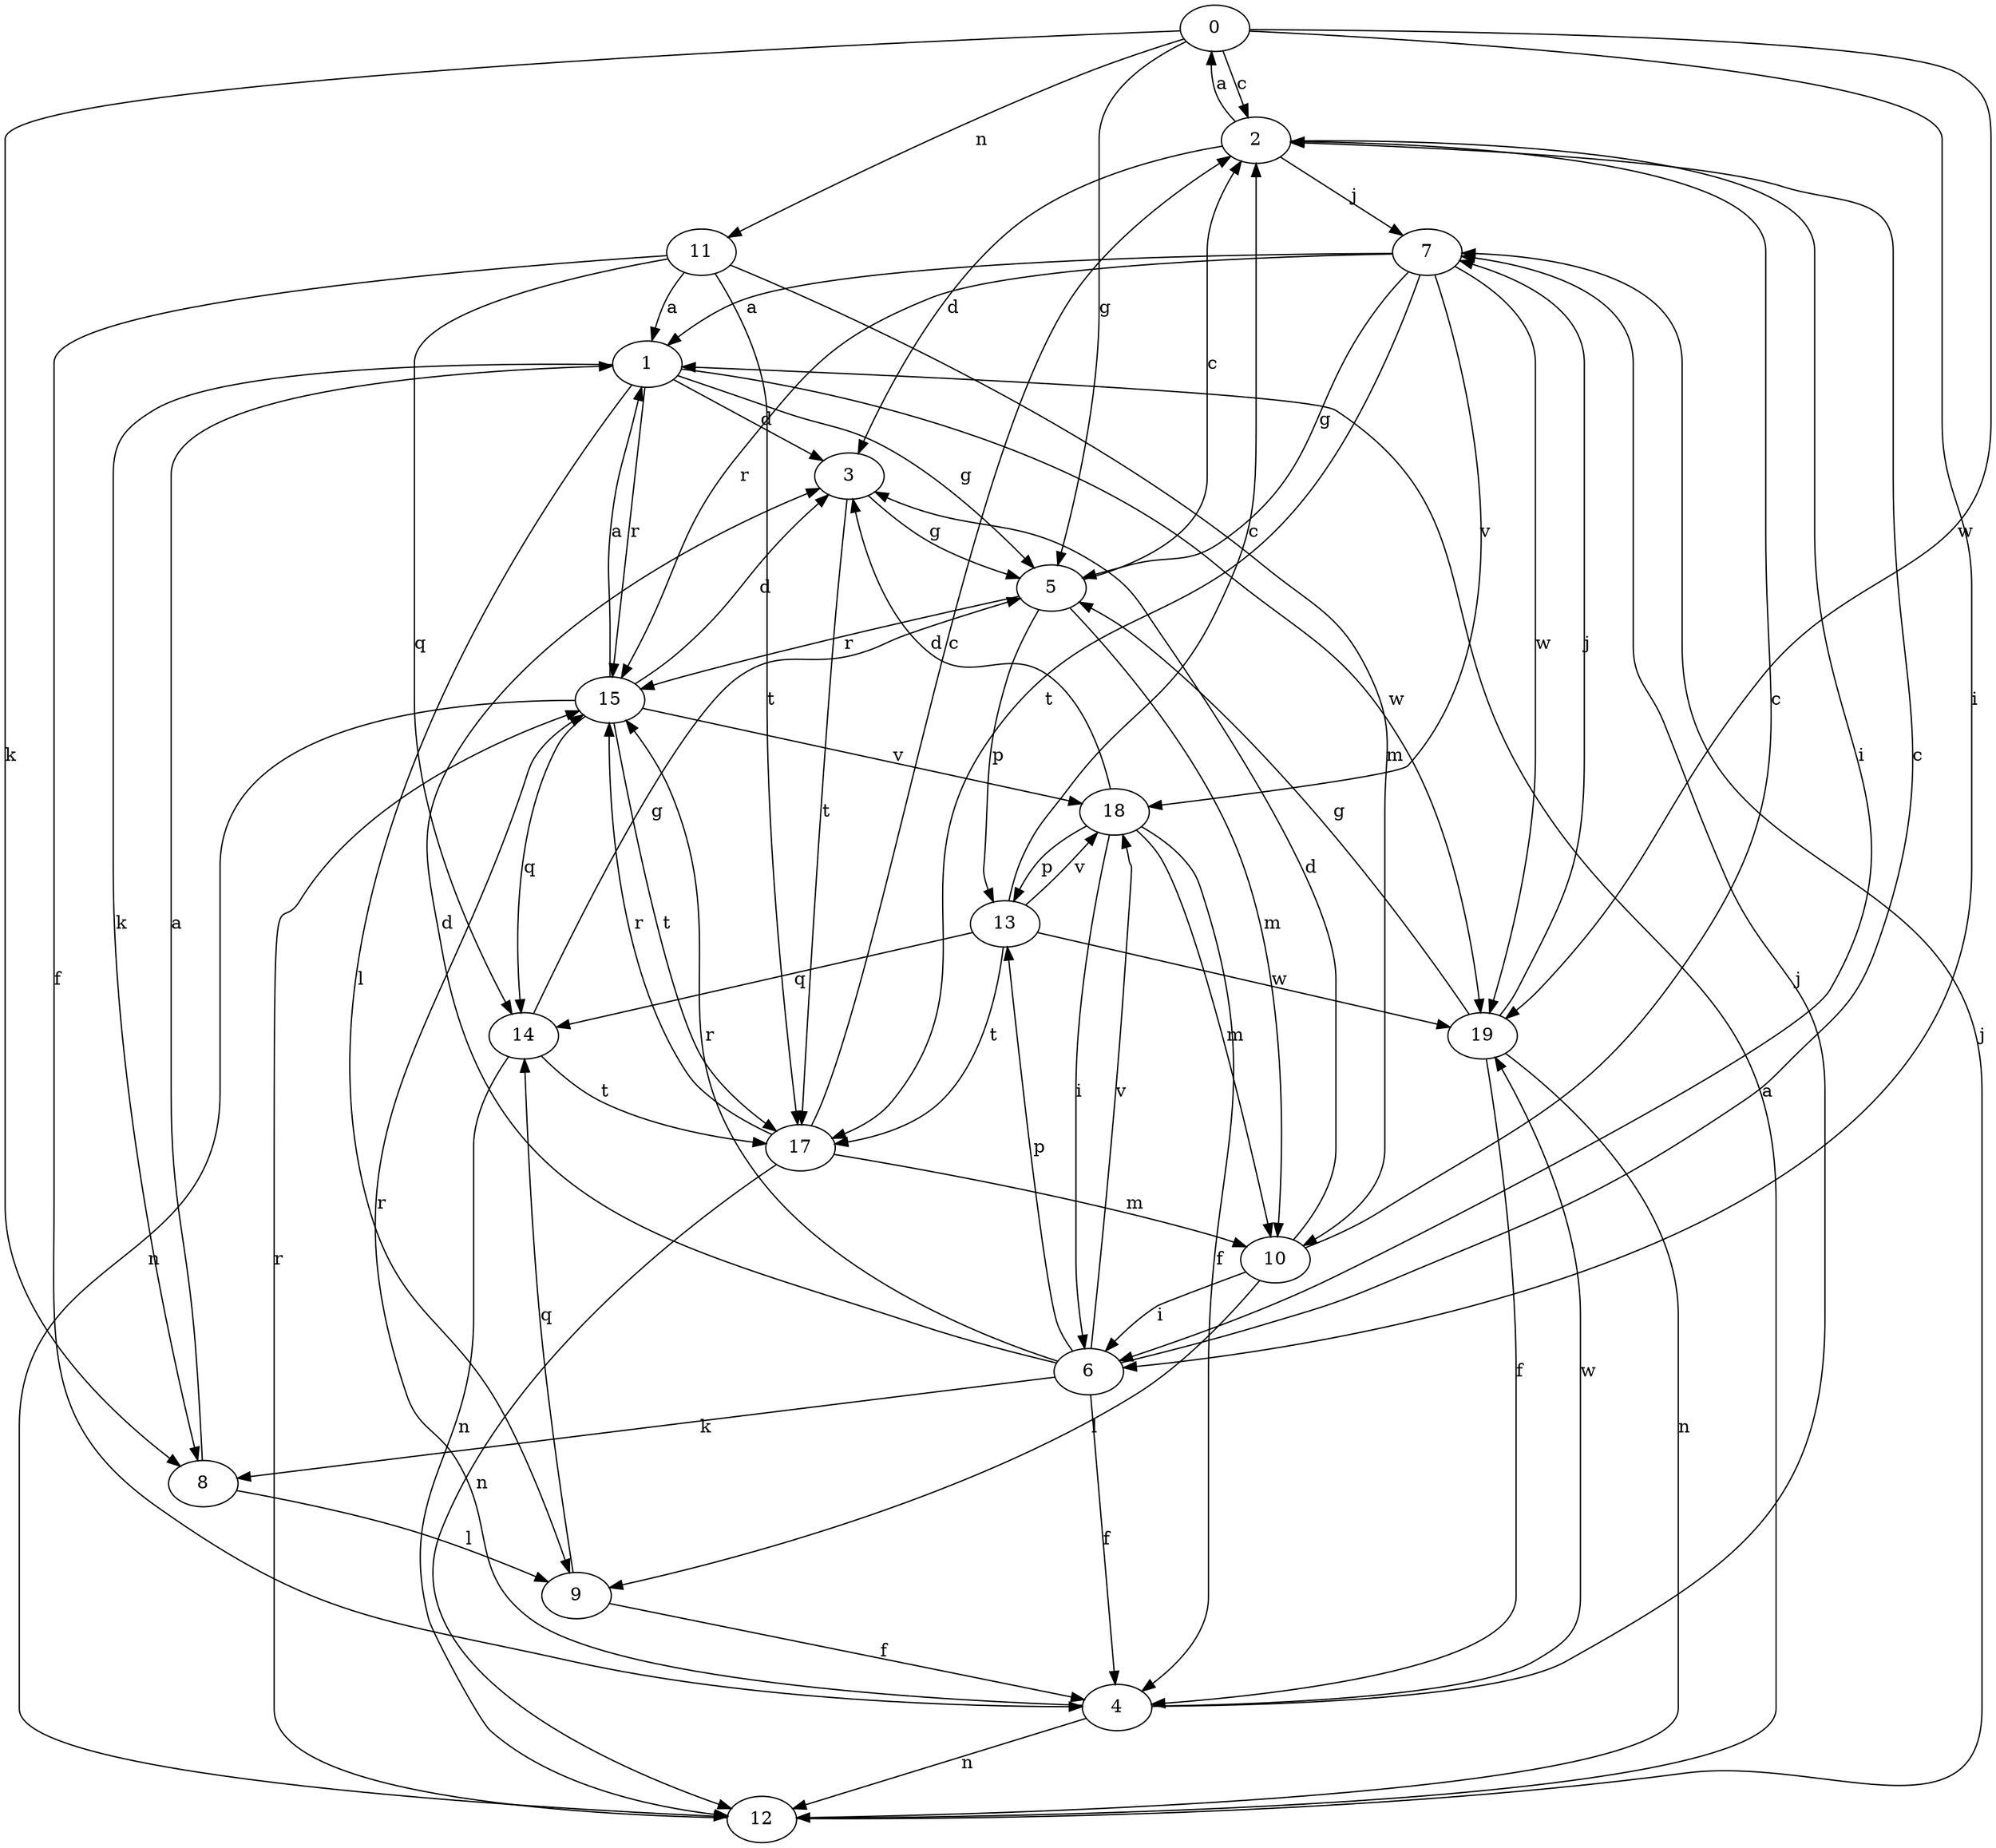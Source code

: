 strict digraph  {
0;
1;
2;
3;
4;
5;
6;
7;
8;
9;
10;
11;
12;
13;
14;
15;
17;
18;
19;
0 -> 2  [label=c];
0 -> 5  [label=g];
0 -> 6  [label=i];
0 -> 8  [label=k];
0 -> 11  [label=n];
0 -> 19  [label=w];
1 -> 3  [label=d];
1 -> 5  [label=g];
1 -> 8  [label=k];
1 -> 9  [label=l];
1 -> 15  [label=r];
1 -> 19  [label=w];
2 -> 0  [label=a];
2 -> 3  [label=d];
2 -> 6  [label=i];
2 -> 7  [label=j];
3 -> 5  [label=g];
3 -> 17  [label=t];
4 -> 7  [label=j];
4 -> 12  [label=n];
4 -> 15  [label=r];
4 -> 19  [label=w];
5 -> 2  [label=c];
5 -> 10  [label=m];
5 -> 13  [label=p];
5 -> 15  [label=r];
6 -> 2  [label=c];
6 -> 3  [label=d];
6 -> 4  [label=f];
6 -> 8  [label=k];
6 -> 13  [label=p];
6 -> 15  [label=r];
6 -> 18  [label=v];
7 -> 1  [label=a];
7 -> 5  [label=g];
7 -> 15  [label=r];
7 -> 17  [label=t];
7 -> 18  [label=v];
7 -> 19  [label=w];
8 -> 1  [label=a];
8 -> 9  [label=l];
9 -> 4  [label=f];
9 -> 14  [label=q];
10 -> 2  [label=c];
10 -> 3  [label=d];
10 -> 6  [label=i];
10 -> 9  [label=l];
11 -> 1  [label=a];
11 -> 4  [label=f];
11 -> 10  [label=m];
11 -> 14  [label=q];
11 -> 17  [label=t];
12 -> 1  [label=a];
12 -> 7  [label=j];
12 -> 15  [label=r];
13 -> 2  [label=c];
13 -> 14  [label=q];
13 -> 17  [label=t];
13 -> 18  [label=v];
13 -> 19  [label=w];
14 -> 5  [label=g];
14 -> 12  [label=n];
14 -> 17  [label=t];
15 -> 1  [label=a];
15 -> 3  [label=d];
15 -> 12  [label=n];
15 -> 14  [label=q];
15 -> 17  [label=t];
15 -> 18  [label=v];
17 -> 2  [label=c];
17 -> 10  [label=m];
17 -> 12  [label=n];
17 -> 15  [label=r];
18 -> 3  [label=d];
18 -> 4  [label=f];
18 -> 6  [label=i];
18 -> 10  [label=m];
18 -> 13  [label=p];
19 -> 4  [label=f];
19 -> 5  [label=g];
19 -> 7  [label=j];
19 -> 12  [label=n];
}
